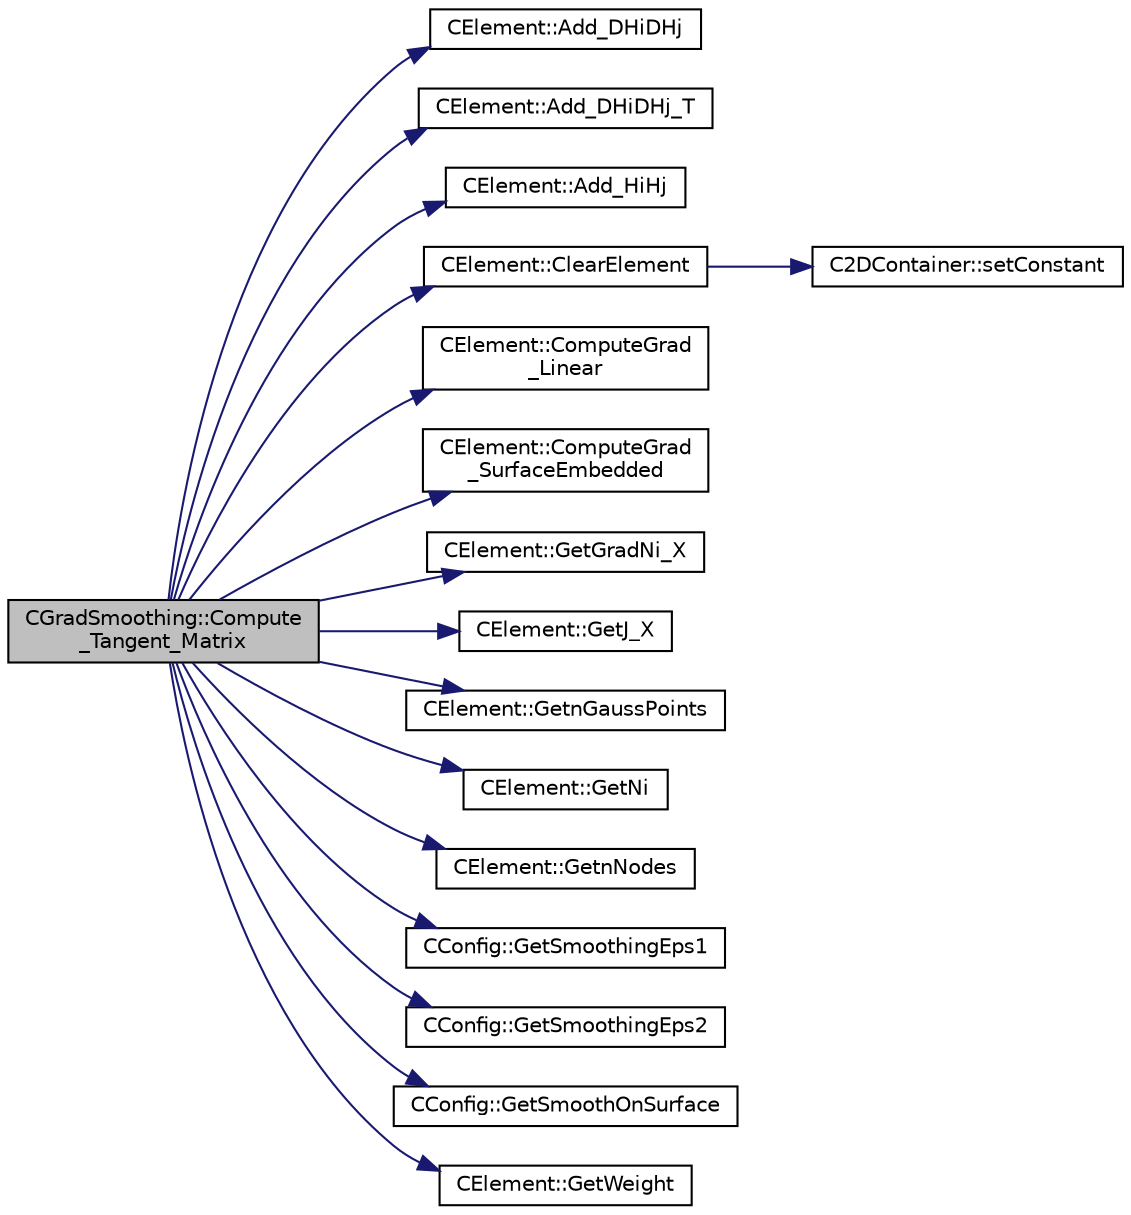 digraph "CGradSmoothing::Compute_Tangent_Matrix"
{
 // LATEX_PDF_SIZE
  edge [fontname="Helvetica",fontsize="10",labelfontname="Helvetica",labelfontsize="10"];
  node [fontname="Helvetica",fontsize="10",shape=record];
  rankdir="LR";
  Node1 [label="CGradSmoothing::Compute\l_Tangent_Matrix",height=0.2,width=0.4,color="black", fillcolor="grey75", style="filled", fontcolor="black",tooltip="Build the tangent stiffness matrix of an element."];
  Node1 -> Node2 [color="midnightblue",fontsize="10",style="solid",fontname="Helvetica"];
  Node2 [label="CElement::Add_DHiDHj",height=0.2,width=0.4,color="black", fillcolor="white", style="filled",URL="$classCElement.html#aa2ecad646a21e1c7a574949efe876cb0",tooltip="Add the scalar product of the gradients of shape functions to the tangent matrix."];
  Node1 -> Node3 [color="midnightblue",fontsize="10",style="solid",fontname="Helvetica"];
  Node3 [label="CElement::Add_DHiDHj_T",height=0.2,width=0.4,color="black", fillcolor="white", style="filled",URL="$classCElement.html#abff64f6fe37c601d259c254ab94b91f6",tooltip="Add the transposed scalar product of the gradients of shape functions to the tangent matrix."];
  Node1 -> Node4 [color="midnightblue",fontsize="10",style="solid",fontname="Helvetica"];
  Node4 [label="CElement::Add_HiHj",height=0.2,width=0.4,color="black", fillcolor="white", style="filled",URL="$classCElement.html#a7dea3ec09160e43935843834bde59359",tooltip="Add the scalar product of the shape functions to the tangent matrix."];
  Node1 -> Node5 [color="midnightblue",fontsize="10",style="solid",fontname="Helvetica"];
  Node5 [label="CElement::ClearElement",height=0.2,width=0.4,color="black", fillcolor="white", style="filled",URL="$classCElement.html#a34c043025dcb2d28b4800f93c9cd3184",tooltip="Sets matrices to 0."];
  Node5 -> Node6 [color="midnightblue",fontsize="10",style="solid",fontname="Helvetica"];
  Node6 [label="C2DContainer::setConstant",height=0.2,width=0.4,color="black", fillcolor="white", style="filled",URL="$classC2DContainer.html#ab9f8a545ab85abdd3291f0f65b4f411b",tooltip="Set value of all entries to \"value\"."];
  Node1 -> Node7 [color="midnightblue",fontsize="10",style="solid",fontname="Helvetica"];
  Node7 [label="CElement::ComputeGrad\l_Linear",height=0.2,width=0.4,color="black", fillcolor="white", style="filled",URL="$classCElement.html#acff4750404c62c6b934cc1e66c3c0c91",tooltip="Set the value of the gradient of the shape functions wrt the reference configuration."];
  Node1 -> Node8 [color="midnightblue",fontsize="10",style="solid",fontname="Helvetica"];
  Node8 [label="CElement::ComputeGrad\l_SurfaceEmbedded",height=0.2,width=0.4,color="black", fillcolor="white", style="filled",URL="$classCElement.html#adeb29e1773d486476f66d8e77b26d921",tooltip="Set the value of the gradient of the shape functions wrt the reference configuration."];
  Node1 -> Node9 [color="midnightblue",fontsize="10",style="solid",fontname="Helvetica"];
  Node9 [label="CElement::GetGradNi_X",height=0.2,width=0.4,color="black", fillcolor="white", style="filled",URL="$classCElement.html#a5a760b4757477a26b59a0dd05b27cf2a",tooltip="Retrieve the value of the gradient of the shape functions respect to the reference configuration."];
  Node1 -> Node10 [color="midnightblue",fontsize="10",style="solid",fontname="Helvetica"];
  Node10 [label="CElement::GetJ_X",height=0.2,width=0.4,color="black", fillcolor="white", style="filled",URL="$classCElement.html#a852d0bd9bdb6149e51edb9eff51e2c0b",tooltip="Get the Jacobian respect to the reference configuration for the Gaussian Point iGauss."];
  Node1 -> Node11 [color="midnightblue",fontsize="10",style="solid",fontname="Helvetica"];
  Node11 [label="CElement::GetnGaussPoints",height=0.2,width=0.4,color="black", fillcolor="white", style="filled",URL="$classCElement.html#ab069f4033f7ad4b13a049c7a69613659",tooltip="Retrieve the number of nodes of the element."];
  Node1 -> Node12 [color="midnightblue",fontsize="10",style="solid",fontname="Helvetica"];
  Node12 [label="CElement::GetNi",height=0.2,width=0.4,color="black", fillcolor="white", style="filled",URL="$classCElement.html#a59b6101e6196a9a48f365f1f140223a5",tooltip="Retrieve the value of the shape functions."];
  Node1 -> Node13 [color="midnightblue",fontsize="10",style="solid",fontname="Helvetica"];
  Node13 [label="CElement::GetnNodes",height=0.2,width=0.4,color="black", fillcolor="white", style="filled",URL="$classCElement.html#a87d13ba01e276d05b00b42caa1d5ee3c",tooltip="Retrieve the number of nodes of the element."];
  Node1 -> Node14 [color="midnightblue",fontsize="10",style="solid",fontname="Helvetica"];
  Node14 [label="CConfig::GetSmoothingEps1",height=0.2,width=0.4,color="black", fillcolor="white", style="filled",URL="$classCConfig.html#aab4ca5aa8c23898fa19af30ad7243419",tooltip="Gets the factor epsilon in front of the Laplace term."];
  Node1 -> Node15 [color="midnightblue",fontsize="10",style="solid",fontname="Helvetica"];
  Node15 [label="CConfig::GetSmoothingEps2",height=0.2,width=0.4,color="black", fillcolor="white", style="filled",URL="$classCConfig.html#a636c044b181ab46e1751733dc3bd7156",tooltip="Gets the factor zeta in front of the identity term."];
  Node1 -> Node16 [color="midnightblue",fontsize="10",style="solid",fontname="Helvetica"];
  Node16 [label="CConfig::GetSmoothOnSurface",height=0.2,width=0.4,color="black", fillcolor="white", style="filled",URL="$classCConfig.html#a86fc527efafc7ade33328d7f95fe9ee2",tooltip="Check if we assemble the operator on the surface."];
  Node1 -> Node17 [color="midnightblue",fontsize="10",style="solid",fontname="Helvetica"];
  Node17 [label="CElement::GetWeight",height=0.2,width=0.4,color="black", fillcolor="white", style="filled",URL="$classCElement.html#a0e93583f33a6c7c88ac8d0b916a1281f",tooltip="Get the weight of the corresponding Gaussian Point."];
}
